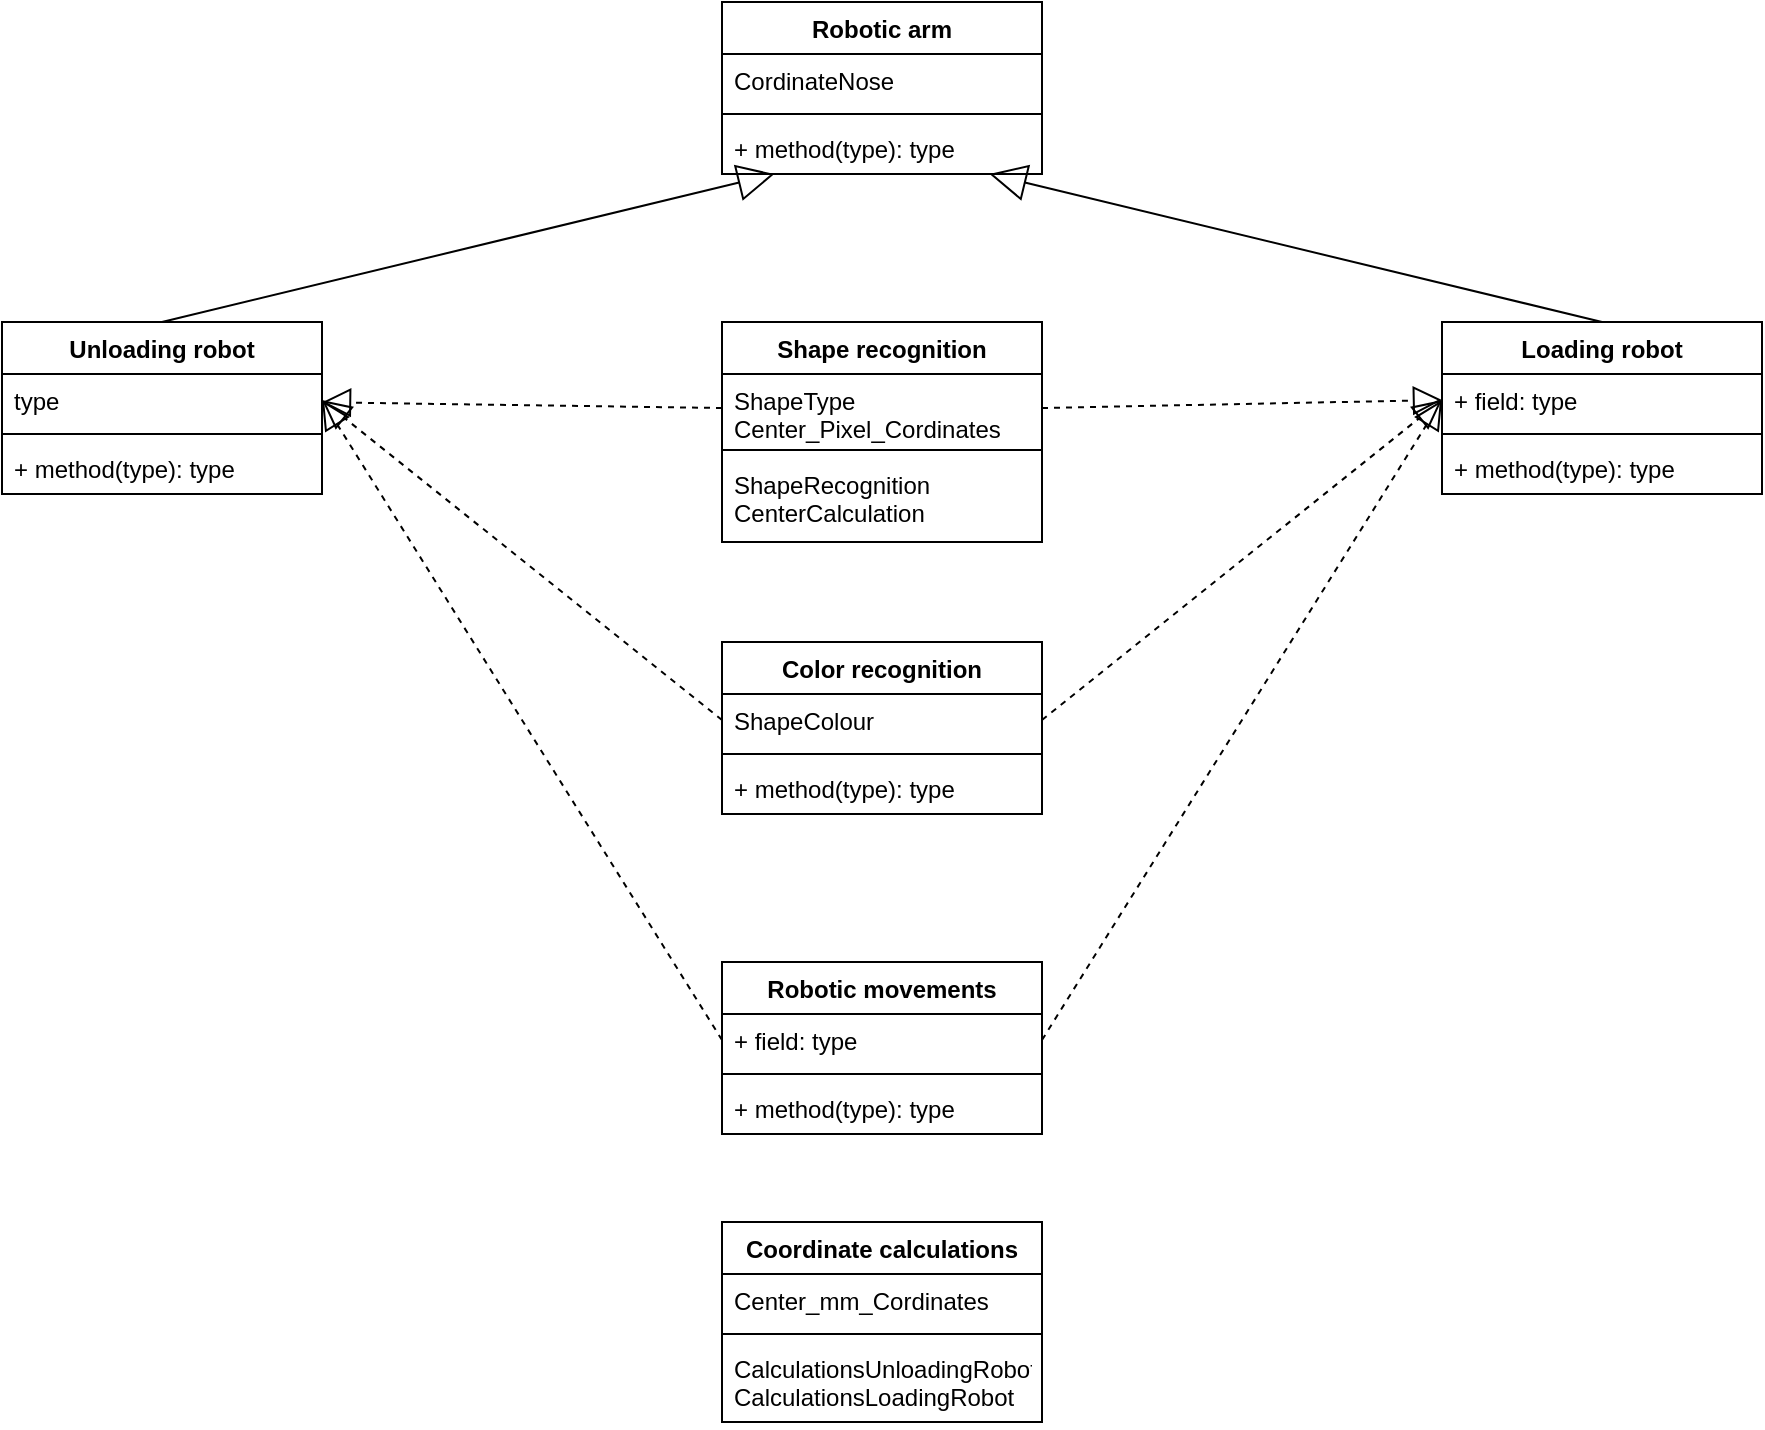 <mxfile version="20.7.4" type="device"><diagram id="QGZ9qkBQXiq8oFRHzcYZ" name="Page-1"><mxGraphModel dx="1761" dy="611" grid="1" gridSize="10" guides="1" tooltips="1" connect="1" arrows="1" fold="1" page="1" pageScale="1" pageWidth="850" pageHeight="1100" math="0" shadow="0"><root><mxCell id="0"/><mxCell id="1" parent="0"/><mxCell id="o4qy33_VzYwv99dSo5J2-1" value="Robotic arm" style="swimlane;fontStyle=1;align=center;verticalAlign=top;childLayout=stackLayout;horizontal=1;startSize=26;horizontalStack=0;resizeParent=1;resizeParentMax=0;resizeLast=0;collapsible=1;marginBottom=0;" vertex="1" parent="1"><mxGeometry x="200" y="40" width="160" height="86" as="geometry"/></mxCell><mxCell id="o4qy33_VzYwv99dSo5J2-2" value="CordinateNose" style="text;strokeColor=none;fillColor=none;align=left;verticalAlign=top;spacingLeft=4;spacingRight=4;overflow=hidden;rotatable=0;points=[[0,0.5],[1,0.5]];portConstraint=eastwest;" vertex="1" parent="o4qy33_VzYwv99dSo5J2-1"><mxGeometry y="26" width="160" height="26" as="geometry"/></mxCell><mxCell id="o4qy33_VzYwv99dSo5J2-3" value="" style="line;strokeWidth=1;fillColor=none;align=left;verticalAlign=middle;spacingTop=-1;spacingLeft=3;spacingRight=3;rotatable=0;labelPosition=right;points=[];portConstraint=eastwest;strokeColor=inherit;" vertex="1" parent="o4qy33_VzYwv99dSo5J2-1"><mxGeometry y="52" width="160" height="8" as="geometry"/></mxCell><mxCell id="o4qy33_VzYwv99dSo5J2-4" value="+ method(type): type" style="text;strokeColor=none;fillColor=none;align=left;verticalAlign=top;spacingLeft=4;spacingRight=4;overflow=hidden;rotatable=0;points=[[0,0.5],[1,0.5]];portConstraint=eastwest;" vertex="1" parent="o4qy33_VzYwv99dSo5J2-1"><mxGeometry y="60" width="160" height="26" as="geometry"/></mxCell><mxCell id="o4qy33_VzYwv99dSo5J2-5" value="Color recognition" style="swimlane;fontStyle=1;align=center;verticalAlign=top;childLayout=stackLayout;horizontal=1;startSize=26;horizontalStack=0;resizeParent=1;resizeParentMax=0;resizeLast=0;collapsible=1;marginBottom=0;" vertex="1" parent="1"><mxGeometry x="200" y="360" width="160" height="86" as="geometry"><mxRectangle x="200" y="360" width="140" height="30" as="alternateBounds"/></mxGeometry></mxCell><mxCell id="o4qy33_VzYwv99dSo5J2-6" value="ShapeColour" style="text;strokeColor=none;fillColor=none;align=left;verticalAlign=top;spacingLeft=4;spacingRight=4;overflow=hidden;rotatable=0;points=[[0,0.5],[1,0.5]];portConstraint=eastwest;" vertex="1" parent="o4qy33_VzYwv99dSo5J2-5"><mxGeometry y="26" width="160" height="26" as="geometry"/></mxCell><mxCell id="o4qy33_VzYwv99dSo5J2-7" value="" style="line;strokeWidth=1;fillColor=none;align=left;verticalAlign=middle;spacingTop=-1;spacingLeft=3;spacingRight=3;rotatable=0;labelPosition=right;points=[];portConstraint=eastwest;strokeColor=inherit;" vertex="1" parent="o4qy33_VzYwv99dSo5J2-5"><mxGeometry y="52" width="160" height="8" as="geometry"/></mxCell><mxCell id="o4qy33_VzYwv99dSo5J2-8" value="+ method(type): type" style="text;strokeColor=none;fillColor=none;align=left;verticalAlign=top;spacingLeft=4;spacingRight=4;overflow=hidden;rotatable=0;points=[[0,0.5],[1,0.5]];portConstraint=eastwest;" vertex="1" parent="o4qy33_VzYwv99dSo5J2-5"><mxGeometry y="60" width="160" height="26" as="geometry"/></mxCell><mxCell id="o4qy33_VzYwv99dSo5J2-9" value="Shape recognition&#10;" style="swimlane;fontStyle=1;align=center;verticalAlign=top;childLayout=stackLayout;horizontal=1;startSize=26;horizontalStack=0;resizeParent=1;resizeParentMax=0;resizeLast=0;collapsible=1;marginBottom=0;flipH=1;" vertex="1" parent="1"><mxGeometry x="200" y="200" width="160" height="110" as="geometry"><mxRectangle x="200" y="200" width="150" height="30" as="alternateBounds"/></mxGeometry></mxCell><mxCell id="o4qy33_VzYwv99dSo5J2-10" value="ShapeType&#10;Center_Pixel_Cordinates" style="text;strokeColor=none;fillColor=none;align=left;verticalAlign=top;spacingLeft=4;spacingRight=4;overflow=hidden;rotatable=0;points=[[0,0.5],[1,0.5]];portConstraint=eastwest;" vertex="1" parent="o4qy33_VzYwv99dSo5J2-9"><mxGeometry y="26" width="160" height="34" as="geometry"/></mxCell><mxCell id="o4qy33_VzYwv99dSo5J2-11" value="" style="line;strokeWidth=1;fillColor=none;align=left;verticalAlign=middle;spacingTop=-1;spacingLeft=3;spacingRight=3;rotatable=0;labelPosition=right;points=[];portConstraint=eastwest;strokeColor=inherit;" vertex="1" parent="o4qy33_VzYwv99dSo5J2-9"><mxGeometry y="60" width="160" height="8" as="geometry"/></mxCell><mxCell id="o4qy33_VzYwv99dSo5J2-12" value="ShapeRecognition&#10;CenterCalculation" style="text;strokeColor=none;fillColor=none;align=left;verticalAlign=top;spacingLeft=4;spacingRight=4;overflow=hidden;rotatable=0;points=[[0,0.5],[1,0.5]];portConstraint=eastwest;" vertex="1" parent="o4qy33_VzYwv99dSo5J2-9"><mxGeometry y="68" width="160" height="42" as="geometry"/></mxCell><mxCell id="o4qy33_VzYwv99dSo5J2-13" value="Robotic movements" style="swimlane;fontStyle=1;align=center;verticalAlign=top;childLayout=stackLayout;horizontal=1;startSize=26;horizontalStack=0;resizeParent=1;resizeParentMax=0;resizeLast=0;collapsible=1;marginBottom=0;" vertex="1" parent="1"><mxGeometry x="200" y="520" width="160" height="86" as="geometry"/></mxCell><mxCell id="o4qy33_VzYwv99dSo5J2-14" value="+ field: type" style="text;strokeColor=none;fillColor=none;align=left;verticalAlign=top;spacingLeft=4;spacingRight=4;overflow=hidden;rotatable=0;points=[[0,0.5],[1,0.5]];portConstraint=eastwest;" vertex="1" parent="o4qy33_VzYwv99dSo5J2-13"><mxGeometry y="26" width="160" height="26" as="geometry"/></mxCell><mxCell id="o4qy33_VzYwv99dSo5J2-15" value="" style="line;strokeWidth=1;fillColor=none;align=left;verticalAlign=middle;spacingTop=-1;spacingLeft=3;spacingRight=3;rotatable=0;labelPosition=right;points=[];portConstraint=eastwest;strokeColor=inherit;" vertex="1" parent="o4qy33_VzYwv99dSo5J2-13"><mxGeometry y="52" width="160" height="8" as="geometry"/></mxCell><mxCell id="o4qy33_VzYwv99dSo5J2-16" value="+ method(type): type" style="text;strokeColor=none;fillColor=none;align=left;verticalAlign=top;spacingLeft=4;spacingRight=4;overflow=hidden;rotatable=0;points=[[0,0.5],[1,0.5]];portConstraint=eastwest;" vertex="1" parent="o4qy33_VzYwv99dSo5J2-13"><mxGeometry y="60" width="160" height="26" as="geometry"/></mxCell><mxCell id="o4qy33_VzYwv99dSo5J2-46" style="edgeStyle=elbowEdgeStyle;rounded=0;orthogonalLoop=1;jettySize=auto;elbow=vertical;html=1;entryX=-0.002;entryY=0.9;entryDx=0;entryDy=0;entryPerimeter=0;" edge="1" parent="o4qy33_VzYwv99dSo5J2-13" source="o4qy33_VzYwv99dSo5J2-14" target="o4qy33_VzYwv99dSo5J2-14"><mxGeometry relative="1" as="geometry"/></mxCell><mxCell id="o4qy33_VzYwv99dSo5J2-21" value="Loading robot" style="swimlane;fontStyle=1;align=center;verticalAlign=top;childLayout=stackLayout;horizontal=1;startSize=26;horizontalStack=0;resizeParent=1;resizeParentMax=0;resizeLast=0;collapsible=1;marginBottom=0;flipH=1;" vertex="1" parent="1"><mxGeometry x="560" y="200" width="160" height="86" as="geometry"/></mxCell><mxCell id="o4qy33_VzYwv99dSo5J2-22" value="+ field: type" style="text;strokeColor=none;fillColor=none;align=left;verticalAlign=top;spacingLeft=4;spacingRight=4;overflow=hidden;rotatable=0;points=[[0,0.5],[1,0.5]];portConstraint=eastwest;" vertex="1" parent="o4qy33_VzYwv99dSo5J2-21"><mxGeometry y="26" width="160" height="26" as="geometry"/></mxCell><mxCell id="o4qy33_VzYwv99dSo5J2-23" value="" style="line;strokeWidth=1;fillColor=none;align=left;verticalAlign=middle;spacingTop=-1;spacingLeft=3;spacingRight=3;rotatable=0;labelPosition=right;points=[];portConstraint=eastwest;strokeColor=inherit;" vertex="1" parent="o4qy33_VzYwv99dSo5J2-21"><mxGeometry y="52" width="160" height="8" as="geometry"/></mxCell><mxCell id="o4qy33_VzYwv99dSo5J2-24" value="+ method(type): type" style="text;strokeColor=none;fillColor=none;align=left;verticalAlign=top;spacingLeft=4;spacingRight=4;overflow=hidden;rotatable=0;points=[[0,0.5],[1,0.5]];portConstraint=eastwest;" vertex="1" parent="o4qy33_VzYwv99dSo5J2-21"><mxGeometry y="60" width="160" height="26" as="geometry"/></mxCell><mxCell id="o4qy33_VzYwv99dSo5J2-25" value="Unloading robot" style="swimlane;fontStyle=1;align=center;verticalAlign=top;childLayout=stackLayout;horizontal=1;startSize=26;horizontalStack=0;resizeParent=1;resizeParentMax=0;resizeLast=0;collapsible=1;marginBottom=0;flipH=1;" vertex="1" parent="1"><mxGeometry x="-160" y="200" width="160" height="86" as="geometry"/></mxCell><mxCell id="o4qy33_VzYwv99dSo5J2-26" value="type" style="text;strokeColor=none;fillColor=none;align=left;verticalAlign=top;spacingLeft=4;spacingRight=4;overflow=hidden;rotatable=0;points=[[0,0.5],[1,0.5]];portConstraint=eastwest;" vertex="1" parent="o4qy33_VzYwv99dSo5J2-25"><mxGeometry y="26" width="160" height="26" as="geometry"/></mxCell><mxCell id="o4qy33_VzYwv99dSo5J2-27" value="" style="line;strokeWidth=1;fillColor=none;align=left;verticalAlign=middle;spacingTop=-1;spacingLeft=3;spacingRight=3;rotatable=0;labelPosition=right;points=[];portConstraint=eastwest;strokeColor=inherit;" vertex="1" parent="o4qy33_VzYwv99dSo5J2-25"><mxGeometry y="52" width="160" height="8" as="geometry"/></mxCell><mxCell id="o4qy33_VzYwv99dSo5J2-28" value="+ method(type): type" style="text;strokeColor=none;fillColor=none;align=left;verticalAlign=top;spacingLeft=4;spacingRight=4;overflow=hidden;rotatable=0;points=[[0,0.5],[1,0.5]];portConstraint=eastwest;" vertex="1" parent="o4qy33_VzYwv99dSo5J2-25"><mxGeometry y="60" width="160" height="26" as="geometry"/></mxCell><mxCell id="o4qy33_VzYwv99dSo5J2-32" value="" style="endArrow=block;endSize=16;endFill=0;html=1;rounded=0;exitX=0.5;exitY=0;exitDx=0;exitDy=0;" edge="1" parent="1" source="o4qy33_VzYwv99dSo5J2-25" target="o4qy33_VzYwv99dSo5J2-4"><mxGeometry width="160" relative="1" as="geometry"><mxPoint x="430" y="150" as="sourcePoint"/><mxPoint x="280" y="180" as="targetPoint"/></mxGeometry></mxCell><mxCell id="o4qy33_VzYwv99dSo5J2-33" value="" style="endArrow=block;endSize=16;endFill=0;html=1;rounded=0;exitX=0.5;exitY=0;exitDx=0;exitDy=0;" edge="1" parent="1" source="o4qy33_VzYwv99dSo5J2-21" target="o4qy33_VzYwv99dSo5J2-4"><mxGeometry width="160" relative="1" as="geometry"><mxPoint x="180" y="200" as="sourcePoint"/><mxPoint x="271.429" y="136" as="targetPoint"/></mxGeometry></mxCell><mxCell id="o4qy33_VzYwv99dSo5J2-39" style="edgeStyle=elbowEdgeStyle;rounded=0;orthogonalLoop=1;jettySize=auto;elbow=vertical;html=1;exitX=0.5;exitY=0;exitDx=0;exitDy=0;" edge="1" parent="1" source="o4qy33_VzYwv99dSo5J2-21" target="o4qy33_VzYwv99dSo5J2-21"><mxGeometry relative="1" as="geometry"/></mxCell><mxCell id="o4qy33_VzYwv99dSo5J2-40" value="" style="endArrow=block;dashed=1;endFill=0;endSize=12;html=1;rounded=0;elbow=vertical;exitX=1;exitY=0.5;exitDx=0;exitDy=0;entryX=0;entryY=0.5;entryDx=0;entryDy=0;" edge="1" parent="1" source="o4qy33_VzYwv99dSo5J2-10" target="o4qy33_VzYwv99dSo5J2-22"><mxGeometry width="160" relative="1" as="geometry"><mxPoint x="550" y="242.5" as="sourcePoint"/><mxPoint x="390" y="242.5" as="targetPoint"/></mxGeometry></mxCell><mxCell id="o4qy33_VzYwv99dSo5J2-42" value="" style="endArrow=block;dashed=1;endFill=0;endSize=12;html=1;rounded=0;elbow=vertical;exitX=0;exitY=0.5;exitDx=0;exitDy=0;" edge="1" parent="1" source="o4qy33_VzYwv99dSo5J2-10" target="o4qy33_VzYwv99dSo5J2-26"><mxGeometry width="160" relative="1" as="geometry"><mxPoint x="-110" y="249" as="sourcePoint"/><mxPoint x="-310" y="249" as="targetPoint"/></mxGeometry></mxCell><mxCell id="o4qy33_VzYwv99dSo5J2-43" value="" style="endArrow=block;dashed=1;endFill=0;endSize=12;html=1;rounded=0;elbow=vertical;exitX=0;exitY=0.5;exitDx=0;exitDy=0;entryX=1;entryY=0.5;entryDx=0;entryDy=0;" edge="1" parent="1" source="o4qy33_VzYwv99dSo5J2-6" target="o4qy33_VzYwv99dSo5J2-26"><mxGeometry width="160" relative="1" as="geometry"><mxPoint x="140" y="390" as="sourcePoint"/><mxPoint x="-60" y="390" as="targetPoint"/></mxGeometry></mxCell><mxCell id="o4qy33_VzYwv99dSo5J2-44" value="" style="endArrow=block;dashed=1;endFill=0;endSize=12;html=1;rounded=0;elbow=vertical;exitX=1;exitY=0.5;exitDx=0;exitDy=0;entryX=0;entryY=0.5;entryDx=0;entryDy=0;" edge="1" parent="1" source="o4qy33_VzYwv99dSo5J2-6" target="o4qy33_VzYwv99dSo5J2-22"><mxGeometry width="160" relative="1" as="geometry"><mxPoint x="120" y="460" as="sourcePoint"/><mxPoint x="-80" y="460" as="targetPoint"/></mxGeometry></mxCell><mxCell id="o4qy33_VzYwv99dSo5J2-45" value="" style="endArrow=block;dashed=1;endFill=0;endSize=12;html=1;rounded=0;elbow=vertical;entryX=1;entryY=0.5;entryDx=0;entryDy=0;exitX=0;exitY=0.5;exitDx=0;exitDy=0;" edge="1" parent="1" source="o4qy33_VzYwv99dSo5J2-14" target="o4qy33_VzYwv99dSo5J2-26"><mxGeometry width="160" relative="1" as="geometry"><mxPoint x="90" y="580" as="sourcePoint"/><mxPoint x="-110" y="580" as="targetPoint"/></mxGeometry></mxCell><mxCell id="o4qy33_VzYwv99dSo5J2-47" value="" style="endArrow=block;dashed=1;endFill=0;endSize=12;html=1;rounded=0;elbow=vertical;exitX=1;exitY=0.5;exitDx=0;exitDy=0;entryX=0;entryY=0.5;entryDx=0;entryDy=0;" edge="1" parent="1" source="o4qy33_VzYwv99dSo5J2-14" target="o4qy33_VzYwv99dSo5J2-22"><mxGeometry width="160" relative="1" as="geometry"><mxPoint x="640" y="440" as="sourcePoint"/><mxPoint x="440" y="440" as="targetPoint"/></mxGeometry></mxCell><mxCell id="o4qy33_VzYwv99dSo5J2-66" value="Coordinate calculations" style="swimlane;fontStyle=1;align=center;verticalAlign=top;childLayout=stackLayout;horizontal=1;startSize=26;horizontalStack=0;resizeParent=1;resizeParentMax=0;resizeLast=0;collapsible=1;marginBottom=0;" vertex="1" parent="1"><mxGeometry x="200" y="650" width="160" height="100" as="geometry"/></mxCell><mxCell id="o4qy33_VzYwv99dSo5J2-67" value="Center_mm_Cordinates" style="text;strokeColor=none;fillColor=none;align=left;verticalAlign=top;spacingLeft=4;spacingRight=4;overflow=hidden;rotatable=0;points=[[0,0.5],[1,0.5]];portConstraint=eastwest;" vertex="1" parent="o4qy33_VzYwv99dSo5J2-66"><mxGeometry y="26" width="160" height="26" as="geometry"/></mxCell><mxCell id="o4qy33_VzYwv99dSo5J2-68" value="" style="line;strokeWidth=1;fillColor=none;align=left;verticalAlign=middle;spacingTop=-1;spacingLeft=3;spacingRight=3;rotatable=0;labelPosition=right;points=[];portConstraint=eastwest;strokeColor=inherit;" vertex="1" parent="o4qy33_VzYwv99dSo5J2-66"><mxGeometry y="52" width="160" height="8" as="geometry"/></mxCell><mxCell id="o4qy33_VzYwv99dSo5J2-69" value="CalculationsUnloadingRobot&#10;CalculationsLoadingRobot" style="text;strokeColor=none;fillColor=none;align=left;verticalAlign=top;spacingLeft=4;spacingRight=4;overflow=hidden;rotatable=0;points=[[0,0.5],[1,0.5]];portConstraint=eastwest;" vertex="1" parent="o4qy33_VzYwv99dSo5J2-66"><mxGeometry y="60" width="160" height="40" as="geometry"/></mxCell></root></mxGraphModel></diagram></mxfile>